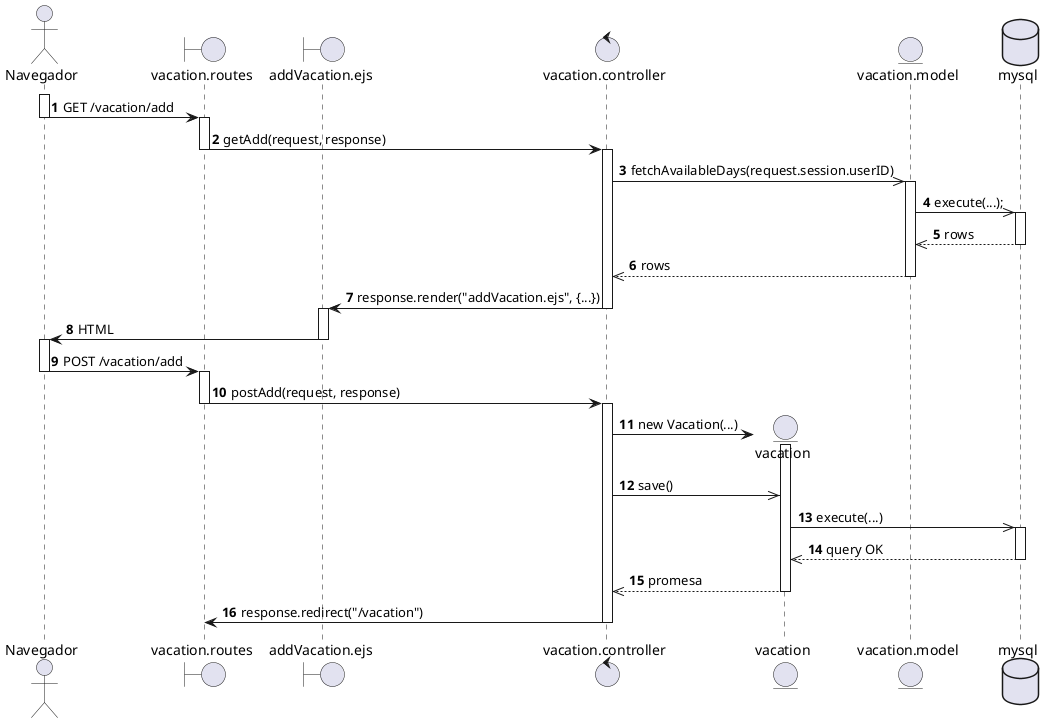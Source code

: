 @startuml
actor Navegador
boundary "vacation.routes" as Routes
boundary "addVacation.ejs" as Ejs
control "vacation.controller" as Controller
entity "vacation" as Model1
entity "vacation.model" as Model
database "mysql" as MySQL

autonumber

activate Navegador
Navegador -> Routes : GET /vacation/add
deactivate Navegador

activate Routes
Routes -> Controller : getAdd(request, response)
deactivate Routes

activate Controller

Controller ->> Model : fetchAvailableDays(request.session.userID)
activate Model
    Model ->> MySQL : execute(...);
    activate MySQL
        MySQL -->> Model : rows
    deactivate MySQL
    Model -->> Controller : rows
deactivate Model

Controller -> Ejs : response.render("addVacation.ejs", {...})
deactivate Controller

activate Ejs
Ejs -> Navegador : HTML
deactivate Ejs

activate Navegador
Navegador -> Routes : POST /vacation/add
deactivate Navegador

activate Routes
Routes -> Controller : postAdd(request, response)
deactivate Routes

activate Controller
create Model1
Controller -> Model1 : new Vacation(...)

activate Model1
Controller ->> Model1 : save()
Model1 ->> MySQL : execute(...)

activate MySQL
MySQL -->> Model1 : query OK
deactivate MySQL

Model1 -->> Controller : promesa
deactivate Model1

Controller -> Routes : response.redirect("/vacation")
deactivate Controller

@enduml